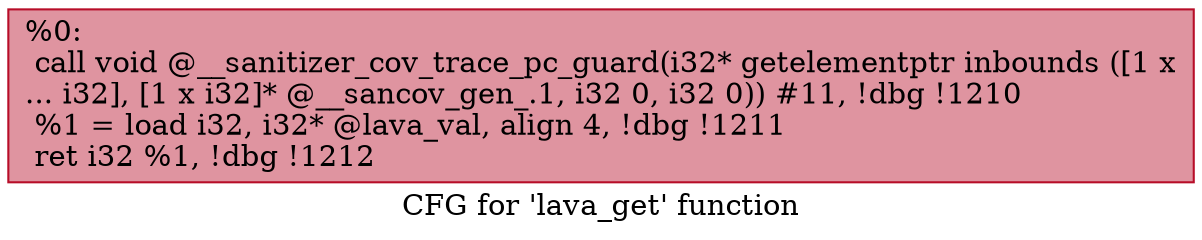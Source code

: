 digraph "CFG for 'lava_get' function" {
	label="CFG for 'lava_get' function";

	Node0x555555707010 [shape=record,color="#b70d28ff", style=filled, fillcolor="#b70d2870",label="{%0:\l  call void @__sanitizer_cov_trace_pc_guard(i32* getelementptr inbounds ([1 x\l... i32], [1 x i32]* @__sancov_gen_.1, i32 0, i32 0)) #11, !dbg !1210\l  %1 = load i32, i32* @lava_val, align 4, !dbg !1211\l  ret i32 %1, !dbg !1212\l}"];
}
